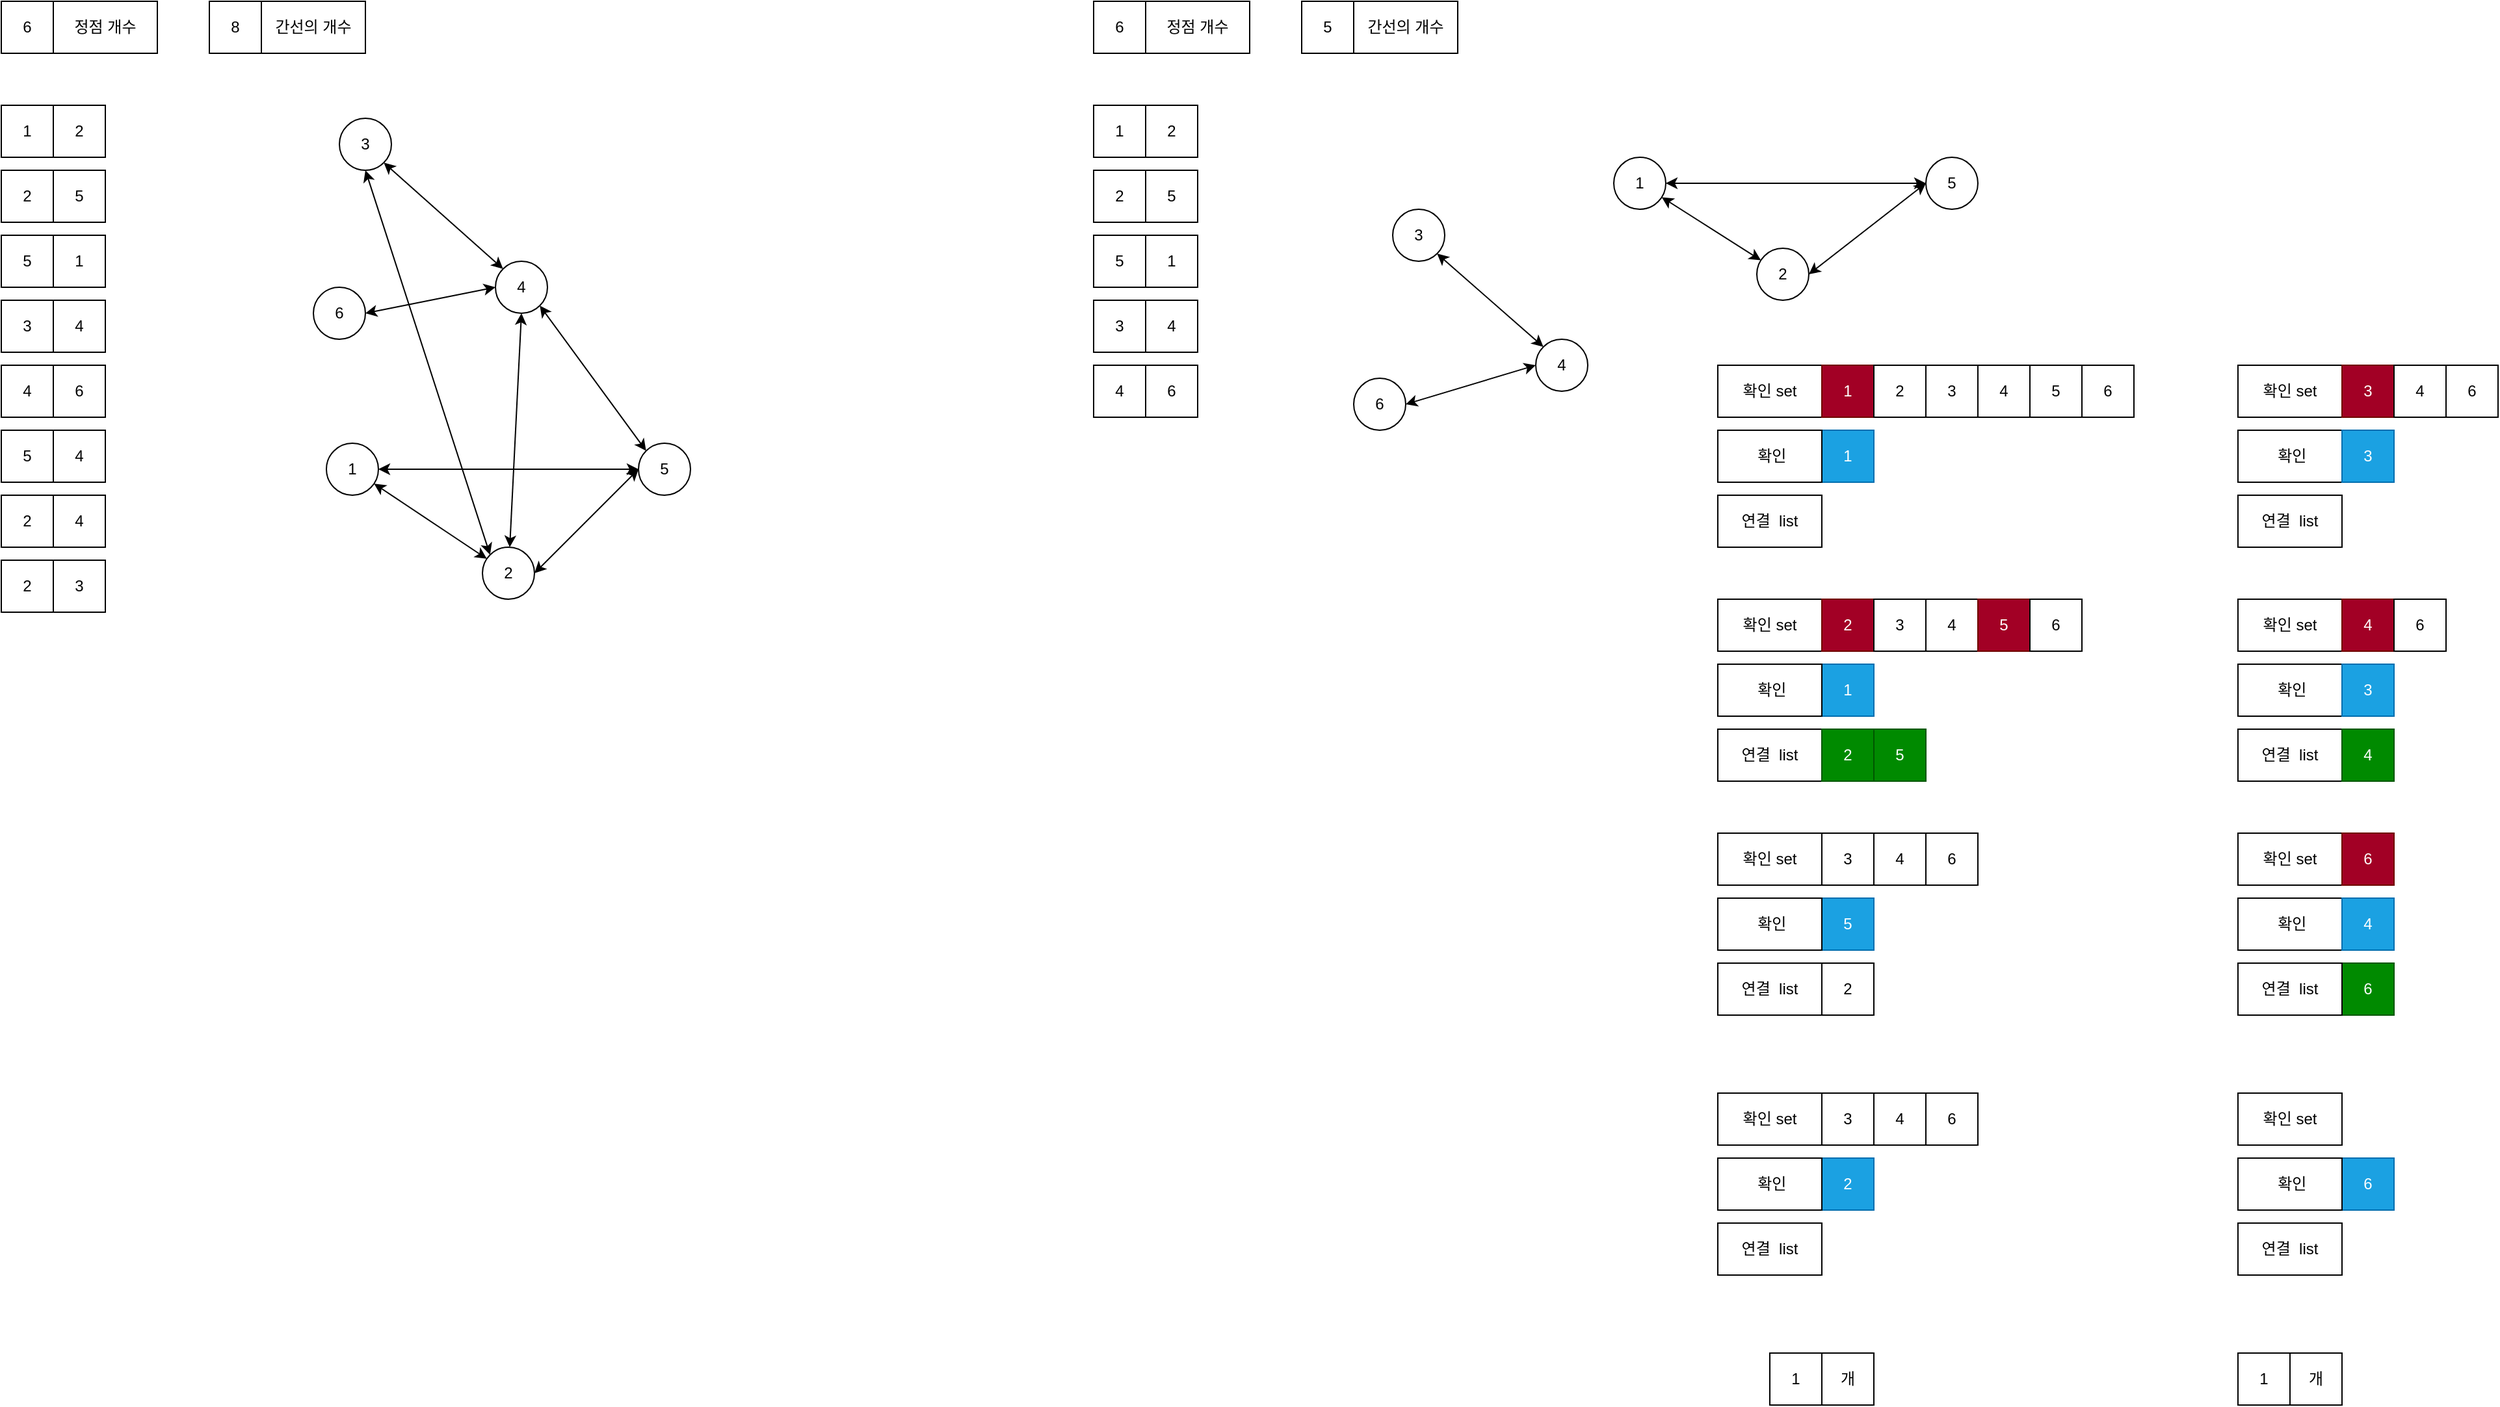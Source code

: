 <mxfile>
    <diagram id="RqT1h6AvmJLh9ri8MKhY" name="페이지-1">
        <mxGraphModel dx="1600" dy="764" grid="1" gridSize="10" guides="1" tooltips="1" connect="1" arrows="1" fold="1" page="1" pageScale="1" pageWidth="10000" pageHeight="10000" math="0" shadow="0">
            <root>
                <mxCell id="0"/>
                <mxCell id="1" parent="0"/>
                <mxCell id="KtsOz0l2Xd0DhDS9Fur0-1" value="6" style="rounded=0;whiteSpace=wrap;html=1;" parent="1" vertex="1">
                    <mxGeometry x="840" y="400" width="40" height="40" as="geometry"/>
                </mxCell>
                <mxCell id="KtsOz0l2Xd0DhDS9Fur0-2" value="정점 개수" style="rounded=0;whiteSpace=wrap;html=1;" parent="1" vertex="1">
                    <mxGeometry x="880" y="400" width="80" height="40" as="geometry"/>
                </mxCell>
                <mxCell id="KtsOz0l2Xd0DhDS9Fur0-3" value="5" style="rounded=0;whiteSpace=wrap;html=1;" parent="1" vertex="1">
                    <mxGeometry x="1000" y="400" width="40" height="40" as="geometry"/>
                </mxCell>
                <mxCell id="KtsOz0l2Xd0DhDS9Fur0-4" value="간선의 개수" style="rounded=0;whiteSpace=wrap;html=1;" parent="1" vertex="1">
                    <mxGeometry x="1040" y="400" width="80" height="40" as="geometry"/>
                </mxCell>
                <mxCell id="KtsOz0l2Xd0DhDS9Fur0-5" value="1" style="rounded=0;whiteSpace=wrap;html=1;" parent="1" vertex="1">
                    <mxGeometry x="840" y="480" width="40" height="40" as="geometry"/>
                </mxCell>
                <mxCell id="KtsOz0l2Xd0DhDS9Fur0-6" value="2" style="rounded=0;whiteSpace=wrap;html=1;" parent="1" vertex="1">
                    <mxGeometry x="880" y="480" width="40" height="40" as="geometry"/>
                </mxCell>
                <mxCell id="KtsOz0l2Xd0DhDS9Fur0-7" value="2" style="rounded=0;whiteSpace=wrap;html=1;" parent="1" vertex="1">
                    <mxGeometry x="840" y="530" width="40" height="40" as="geometry"/>
                </mxCell>
                <mxCell id="KtsOz0l2Xd0DhDS9Fur0-8" value="5" style="rounded=0;whiteSpace=wrap;html=1;" parent="1" vertex="1">
                    <mxGeometry x="880" y="530" width="40" height="40" as="geometry"/>
                </mxCell>
                <mxCell id="KtsOz0l2Xd0DhDS9Fur0-9" value="5" style="rounded=0;whiteSpace=wrap;html=1;" parent="1" vertex="1">
                    <mxGeometry x="840" y="580" width="40" height="40" as="geometry"/>
                </mxCell>
                <mxCell id="KtsOz0l2Xd0DhDS9Fur0-10" value="1" style="rounded=0;whiteSpace=wrap;html=1;" parent="1" vertex="1">
                    <mxGeometry x="880" y="580" width="40" height="40" as="geometry"/>
                </mxCell>
                <mxCell id="KtsOz0l2Xd0DhDS9Fur0-12" value="3" style="rounded=0;whiteSpace=wrap;html=1;" parent="1" vertex="1">
                    <mxGeometry x="840" y="630" width="40" height="40" as="geometry"/>
                </mxCell>
                <mxCell id="KtsOz0l2Xd0DhDS9Fur0-13" value="4" style="rounded=0;whiteSpace=wrap;html=1;" parent="1" vertex="1">
                    <mxGeometry x="880" y="630" width="40" height="40" as="geometry"/>
                </mxCell>
                <mxCell id="KtsOz0l2Xd0DhDS9Fur0-14" value="4" style="rounded=0;whiteSpace=wrap;html=1;" parent="1" vertex="1">
                    <mxGeometry x="840" y="680" width="40" height="40" as="geometry"/>
                </mxCell>
                <mxCell id="KtsOz0l2Xd0DhDS9Fur0-15" value="6" style="rounded=0;whiteSpace=wrap;html=1;" parent="1" vertex="1">
                    <mxGeometry x="880" y="680" width="40" height="40" as="geometry"/>
                </mxCell>
                <mxCell id="KtsOz0l2Xd0DhDS9Fur0-16" value="1" style="ellipse;whiteSpace=wrap;html=1;aspect=fixed;" parent="1" vertex="1">
                    <mxGeometry x="1240" y="520" width="40" height="40" as="geometry"/>
                </mxCell>
                <mxCell id="KtsOz0l2Xd0DhDS9Fur0-17" value="2" style="ellipse;whiteSpace=wrap;html=1;aspect=fixed;" parent="1" vertex="1">
                    <mxGeometry x="1350" y="590" width="40" height="40" as="geometry"/>
                </mxCell>
                <mxCell id="KtsOz0l2Xd0DhDS9Fur0-18" value="5" style="ellipse;whiteSpace=wrap;html=1;aspect=fixed;" parent="1" vertex="1">
                    <mxGeometry x="1480" y="520" width="40" height="40" as="geometry"/>
                </mxCell>
                <mxCell id="KtsOz0l2Xd0DhDS9Fur0-19" value="" style="endArrow=classic;startArrow=classic;html=1;entryX=0;entryY=0.5;entryDx=0;entryDy=0;exitX=1;exitY=0.5;exitDx=0;exitDy=0;" parent="1" source="KtsOz0l2Xd0DhDS9Fur0-17" target="KtsOz0l2Xd0DhDS9Fur0-18" edge="1">
                    <mxGeometry width="50" height="50" relative="1" as="geometry">
                        <mxPoint x="1230" y="660" as="sourcePoint"/>
                        <mxPoint x="1280" y="610" as="targetPoint"/>
                    </mxGeometry>
                </mxCell>
                <mxCell id="KtsOz0l2Xd0DhDS9Fur0-20" value="" style="endArrow=classic;startArrow=classic;html=1;" parent="1" source="KtsOz0l2Xd0DhDS9Fur0-16" target="KtsOz0l2Xd0DhDS9Fur0-17" edge="1">
                    <mxGeometry width="50" height="50" relative="1" as="geometry">
                        <mxPoint x="1410" y="550" as="sourcePoint"/>
                        <mxPoint x="1490" y="550" as="targetPoint"/>
                    </mxGeometry>
                </mxCell>
                <mxCell id="KtsOz0l2Xd0DhDS9Fur0-21" value="" style="endArrow=classic;startArrow=classic;html=1;exitX=1;exitY=0.5;exitDx=0;exitDy=0;entryX=0;entryY=0.5;entryDx=0;entryDy=0;" parent="1" source="KtsOz0l2Xd0DhDS9Fur0-16" target="KtsOz0l2Xd0DhDS9Fur0-18" edge="1">
                    <mxGeometry width="50" height="50" relative="1" as="geometry">
                        <mxPoint x="1279.832" y="567.416" as="sourcePoint"/>
                        <mxPoint x="1390.166" y="762.585" as="targetPoint"/>
                    </mxGeometry>
                </mxCell>
                <mxCell id="KtsOz0l2Xd0DhDS9Fur0-22" value="3" style="ellipse;whiteSpace=wrap;html=1;aspect=fixed;" parent="1" vertex="1">
                    <mxGeometry x="1070" y="560" width="40" height="40" as="geometry"/>
                </mxCell>
                <mxCell id="KtsOz0l2Xd0DhDS9Fur0-23" value="4" style="ellipse;whiteSpace=wrap;html=1;aspect=fixed;" parent="1" vertex="1">
                    <mxGeometry x="1180" y="660" width="40" height="40" as="geometry"/>
                </mxCell>
                <mxCell id="KtsOz0l2Xd0DhDS9Fur0-24" value="" style="endArrow=classic;startArrow=classic;html=1;exitX=1;exitY=1;exitDx=0;exitDy=0;entryX=0;entryY=0;entryDx=0;entryDy=0;" parent="1" source="KtsOz0l2Xd0DhDS9Fur0-22" target="KtsOz0l2Xd0DhDS9Fur0-23" edge="1">
                    <mxGeometry width="50" height="50" relative="1" as="geometry">
                        <mxPoint x="1150" y="600" as="sourcePoint"/>
                        <mxPoint x="1200" y="550" as="targetPoint"/>
                    </mxGeometry>
                </mxCell>
                <mxCell id="KtsOz0l2Xd0DhDS9Fur0-25" value="6" style="ellipse;whiteSpace=wrap;html=1;aspect=fixed;" parent="1" vertex="1">
                    <mxGeometry x="1040" y="690" width="40" height="40" as="geometry"/>
                </mxCell>
                <mxCell id="KtsOz0l2Xd0DhDS9Fur0-26" value="" style="endArrow=classic;startArrow=classic;html=1;exitX=1;exitY=0.5;exitDx=0;exitDy=0;entryX=0;entryY=0.5;entryDx=0;entryDy=0;" parent="1" source="KtsOz0l2Xd0DhDS9Fur0-25" target="KtsOz0l2Xd0DhDS9Fur0-23" edge="1">
                    <mxGeometry width="50" height="50" relative="1" as="geometry">
                        <mxPoint x="1124.142" y="604.142" as="sourcePoint"/>
                        <mxPoint x="1190" y="680" as="targetPoint"/>
                    </mxGeometry>
                </mxCell>
                <mxCell id="KtsOz0l2Xd0DhDS9Fur0-27" value="6" style="rounded=0;whiteSpace=wrap;html=1;" parent="1" vertex="1">
                    <mxGeometry y="400" width="40" height="40" as="geometry"/>
                </mxCell>
                <mxCell id="KtsOz0l2Xd0DhDS9Fur0-28" value="정점 개수" style="rounded=0;whiteSpace=wrap;html=1;" parent="1" vertex="1">
                    <mxGeometry x="40" y="400" width="80" height="40" as="geometry"/>
                </mxCell>
                <mxCell id="KtsOz0l2Xd0DhDS9Fur0-29" value="8" style="rounded=0;whiteSpace=wrap;html=1;" parent="1" vertex="1">
                    <mxGeometry x="160" y="400" width="40" height="40" as="geometry"/>
                </mxCell>
                <mxCell id="KtsOz0l2Xd0DhDS9Fur0-30" value="간선의 개수" style="rounded=0;whiteSpace=wrap;html=1;" parent="1" vertex="1">
                    <mxGeometry x="200" y="400" width="80" height="40" as="geometry"/>
                </mxCell>
                <mxCell id="KtsOz0l2Xd0DhDS9Fur0-31" value="1" style="rounded=0;whiteSpace=wrap;html=1;" parent="1" vertex="1">
                    <mxGeometry y="480" width="40" height="40" as="geometry"/>
                </mxCell>
                <mxCell id="KtsOz0l2Xd0DhDS9Fur0-32" value="2" style="rounded=0;whiteSpace=wrap;html=1;" parent="1" vertex="1">
                    <mxGeometry x="40" y="480" width="40" height="40" as="geometry"/>
                </mxCell>
                <mxCell id="KtsOz0l2Xd0DhDS9Fur0-33" value="2" style="rounded=0;whiteSpace=wrap;html=1;" parent="1" vertex="1">
                    <mxGeometry y="530" width="40" height="40" as="geometry"/>
                </mxCell>
                <mxCell id="KtsOz0l2Xd0DhDS9Fur0-34" value="5" style="rounded=0;whiteSpace=wrap;html=1;" parent="1" vertex="1">
                    <mxGeometry x="40" y="530" width="40" height="40" as="geometry"/>
                </mxCell>
                <mxCell id="KtsOz0l2Xd0DhDS9Fur0-35" value="5" style="rounded=0;whiteSpace=wrap;html=1;" parent="1" vertex="1">
                    <mxGeometry y="580" width="40" height="40" as="geometry"/>
                </mxCell>
                <mxCell id="KtsOz0l2Xd0DhDS9Fur0-36" value="1" style="rounded=0;whiteSpace=wrap;html=1;" parent="1" vertex="1">
                    <mxGeometry x="40" y="580" width="40" height="40" as="geometry"/>
                </mxCell>
                <mxCell id="KtsOz0l2Xd0DhDS9Fur0-37" value="3" style="rounded=0;whiteSpace=wrap;html=1;" parent="1" vertex="1">
                    <mxGeometry y="630" width="40" height="40" as="geometry"/>
                </mxCell>
                <mxCell id="KtsOz0l2Xd0DhDS9Fur0-38" value="4" style="rounded=0;whiteSpace=wrap;html=1;" parent="1" vertex="1">
                    <mxGeometry x="40" y="630" width="40" height="40" as="geometry"/>
                </mxCell>
                <mxCell id="KtsOz0l2Xd0DhDS9Fur0-39" value="4" style="rounded=0;whiteSpace=wrap;html=1;" parent="1" vertex="1">
                    <mxGeometry y="680" width="40" height="40" as="geometry"/>
                </mxCell>
                <mxCell id="KtsOz0l2Xd0DhDS9Fur0-40" value="6" style="rounded=0;whiteSpace=wrap;html=1;" parent="1" vertex="1">
                    <mxGeometry x="40" y="680" width="40" height="40" as="geometry"/>
                </mxCell>
                <mxCell id="KtsOz0l2Xd0DhDS9Fur0-41" value="1" style="ellipse;whiteSpace=wrap;html=1;aspect=fixed;" parent="1" vertex="1">
                    <mxGeometry x="250" y="740" width="40" height="40" as="geometry"/>
                </mxCell>
                <mxCell id="KtsOz0l2Xd0DhDS9Fur0-42" value="2" style="ellipse;whiteSpace=wrap;html=1;aspect=fixed;" parent="1" vertex="1">
                    <mxGeometry x="370" y="820" width="40" height="40" as="geometry"/>
                </mxCell>
                <mxCell id="KtsOz0l2Xd0DhDS9Fur0-43" value="5" style="ellipse;whiteSpace=wrap;html=1;aspect=fixed;" parent="1" vertex="1">
                    <mxGeometry x="490" y="740" width="40" height="40" as="geometry"/>
                </mxCell>
                <mxCell id="KtsOz0l2Xd0DhDS9Fur0-44" value="" style="endArrow=classic;startArrow=classic;html=1;entryX=0;entryY=0.5;entryDx=0;entryDy=0;exitX=1;exitY=0.5;exitDx=0;exitDy=0;" parent="1" source="KtsOz0l2Xd0DhDS9Fur0-42" target="KtsOz0l2Xd0DhDS9Fur0-43" edge="1">
                    <mxGeometry width="50" height="50" relative="1" as="geometry">
                        <mxPoint x="240" y="880" as="sourcePoint"/>
                        <mxPoint x="290" y="830" as="targetPoint"/>
                    </mxGeometry>
                </mxCell>
                <mxCell id="KtsOz0l2Xd0DhDS9Fur0-45" value="" style="endArrow=classic;startArrow=classic;html=1;" parent="1" source="KtsOz0l2Xd0DhDS9Fur0-41" target="KtsOz0l2Xd0DhDS9Fur0-42" edge="1">
                    <mxGeometry width="50" height="50" relative="1" as="geometry">
                        <mxPoint x="420" y="770" as="sourcePoint"/>
                        <mxPoint x="500" y="770" as="targetPoint"/>
                    </mxGeometry>
                </mxCell>
                <mxCell id="KtsOz0l2Xd0DhDS9Fur0-46" value="" style="endArrow=classic;startArrow=classic;html=1;exitX=1;exitY=0.5;exitDx=0;exitDy=0;entryX=0;entryY=0.5;entryDx=0;entryDy=0;" parent="1" source="KtsOz0l2Xd0DhDS9Fur0-41" target="KtsOz0l2Xd0DhDS9Fur0-43" edge="1">
                    <mxGeometry width="50" height="50" relative="1" as="geometry">
                        <mxPoint x="289.832" y="787.416" as="sourcePoint"/>
                        <mxPoint x="400.166" y="982.585" as="targetPoint"/>
                    </mxGeometry>
                </mxCell>
                <mxCell id="KtsOz0l2Xd0DhDS9Fur0-47" value="3" style="ellipse;whiteSpace=wrap;html=1;aspect=fixed;" parent="1" vertex="1">
                    <mxGeometry x="260" y="490" width="40" height="40" as="geometry"/>
                </mxCell>
                <mxCell id="KtsOz0l2Xd0DhDS9Fur0-48" value="4" style="ellipse;whiteSpace=wrap;html=1;aspect=fixed;" parent="1" vertex="1">
                    <mxGeometry x="380" y="600" width="40" height="40" as="geometry"/>
                </mxCell>
                <mxCell id="KtsOz0l2Xd0DhDS9Fur0-49" value="" style="endArrow=classic;startArrow=classic;html=1;exitX=1;exitY=1;exitDx=0;exitDy=0;entryX=0;entryY=0;entryDx=0;entryDy=0;" parent="1" source="KtsOz0l2Xd0DhDS9Fur0-47" target="KtsOz0l2Xd0DhDS9Fur0-48" edge="1">
                    <mxGeometry width="50" height="50" relative="1" as="geometry">
                        <mxPoint x="340" y="530" as="sourcePoint"/>
                        <mxPoint x="390" y="480" as="targetPoint"/>
                    </mxGeometry>
                </mxCell>
                <mxCell id="KtsOz0l2Xd0DhDS9Fur0-50" value="6" style="ellipse;whiteSpace=wrap;html=1;aspect=fixed;" parent="1" vertex="1">
                    <mxGeometry x="240" y="620" width="40" height="40" as="geometry"/>
                </mxCell>
                <mxCell id="KtsOz0l2Xd0DhDS9Fur0-51" value="" style="endArrow=classic;startArrow=classic;html=1;exitX=1;exitY=0.5;exitDx=0;exitDy=0;entryX=0;entryY=0.5;entryDx=0;entryDy=0;" parent="1" source="KtsOz0l2Xd0DhDS9Fur0-50" target="KtsOz0l2Xd0DhDS9Fur0-48" edge="1">
                    <mxGeometry width="50" height="50" relative="1" as="geometry">
                        <mxPoint x="314.142" y="534.142" as="sourcePoint"/>
                        <mxPoint x="380" y="610" as="targetPoint"/>
                    </mxGeometry>
                </mxCell>
                <mxCell id="KtsOz0l2Xd0DhDS9Fur0-52" value="5" style="rounded=0;whiteSpace=wrap;html=1;" parent="1" vertex="1">
                    <mxGeometry y="730" width="40" height="40" as="geometry"/>
                </mxCell>
                <mxCell id="KtsOz0l2Xd0DhDS9Fur0-53" value="4" style="rounded=0;whiteSpace=wrap;html=1;" parent="1" vertex="1">
                    <mxGeometry x="40" y="730" width="40" height="40" as="geometry"/>
                </mxCell>
                <mxCell id="KtsOz0l2Xd0DhDS9Fur0-54" value="2" style="rounded=0;whiteSpace=wrap;html=1;" parent="1" vertex="1">
                    <mxGeometry y="780" width="40" height="40" as="geometry"/>
                </mxCell>
                <mxCell id="KtsOz0l2Xd0DhDS9Fur0-55" value="4" style="rounded=0;whiteSpace=wrap;html=1;" parent="1" vertex="1">
                    <mxGeometry x="40" y="780" width="40" height="40" as="geometry"/>
                </mxCell>
                <mxCell id="KtsOz0l2Xd0DhDS9Fur0-56" value="2" style="rounded=0;whiteSpace=wrap;html=1;" parent="1" vertex="1">
                    <mxGeometry y="830" width="40" height="40" as="geometry"/>
                </mxCell>
                <mxCell id="KtsOz0l2Xd0DhDS9Fur0-57" value="3" style="rounded=0;whiteSpace=wrap;html=1;" parent="1" vertex="1">
                    <mxGeometry x="40" y="830" width="40" height="40" as="geometry"/>
                </mxCell>
                <mxCell id="KtsOz0l2Xd0DhDS9Fur0-58" value="" style="endArrow=classic;startArrow=classic;html=1;exitX=1;exitY=1;exitDx=0;exitDy=0;entryX=0;entryY=0;entryDx=0;entryDy=0;" parent="1" source="KtsOz0l2Xd0DhDS9Fur0-48" target="KtsOz0l2Xd0DhDS9Fur0-43" edge="1">
                    <mxGeometry width="50" height="50" relative="1" as="geometry">
                        <mxPoint x="420" y="720" as="sourcePoint"/>
                        <mxPoint x="470" y="670" as="targetPoint"/>
                    </mxGeometry>
                </mxCell>
                <mxCell id="KtsOz0l2Xd0DhDS9Fur0-59" value="" style="endArrow=classic;startArrow=classic;html=1;exitX=0.5;exitY=1;exitDx=0;exitDy=0;" parent="1" source="KtsOz0l2Xd0DhDS9Fur0-48" target="KtsOz0l2Xd0DhDS9Fur0-42" edge="1">
                    <mxGeometry width="50" height="50" relative="1" as="geometry">
                        <mxPoint x="414.142" y="634.142" as="sourcePoint"/>
                        <mxPoint x="505.858" y="755.858" as="targetPoint"/>
                    </mxGeometry>
                </mxCell>
                <mxCell id="KtsOz0l2Xd0DhDS9Fur0-60" value="" style="endArrow=classic;startArrow=classic;html=1;exitX=0.5;exitY=1;exitDx=0;exitDy=0;entryX=0;entryY=0;entryDx=0;entryDy=0;" parent="1" source="KtsOz0l2Xd0DhDS9Fur0-47" target="KtsOz0l2Xd0DhDS9Fur0-42" edge="1">
                    <mxGeometry width="50" height="50" relative="1" as="geometry">
                        <mxPoint x="400" y="640.0" as="sourcePoint"/>
                        <mxPoint x="390.964" y="820.023" as="targetPoint"/>
                    </mxGeometry>
                </mxCell>
                <mxCell id="3" value="확인 set" style="rounded=0;whiteSpace=wrap;html=1;" vertex="1" parent="1">
                    <mxGeometry x="1320" y="680" width="80" height="40" as="geometry"/>
                </mxCell>
                <mxCell id="5" value="1" style="rounded=0;whiteSpace=wrap;html=1;fillColor=#a20025;strokeColor=#6F0000;fontColor=#ffffff;" vertex="1" parent="1">
                    <mxGeometry x="1400" y="680" width="40" height="40" as="geometry"/>
                </mxCell>
                <mxCell id="6" value="2" style="rounded=0;whiteSpace=wrap;html=1;" vertex="1" parent="1">
                    <mxGeometry x="1440" y="680" width="40" height="40" as="geometry"/>
                </mxCell>
                <mxCell id="7" value="3" style="rounded=0;whiteSpace=wrap;html=1;" vertex="1" parent="1">
                    <mxGeometry x="1480" y="680" width="40" height="40" as="geometry"/>
                </mxCell>
                <mxCell id="8" value="4" style="rounded=0;whiteSpace=wrap;html=1;" vertex="1" parent="1">
                    <mxGeometry x="1520" y="680" width="40" height="40" as="geometry"/>
                </mxCell>
                <mxCell id="9" value="5" style="rounded=0;whiteSpace=wrap;html=1;" vertex="1" parent="1">
                    <mxGeometry x="1560" y="680" width="40" height="40" as="geometry"/>
                </mxCell>
                <mxCell id="10" value="6" style="rounded=0;whiteSpace=wrap;html=1;" vertex="1" parent="1">
                    <mxGeometry x="1600" y="680" width="40" height="40" as="geometry"/>
                </mxCell>
                <mxCell id="12" value="확인 set" style="rounded=0;whiteSpace=wrap;html=1;" vertex="1" parent="1">
                    <mxGeometry x="1320" y="860" width="80" height="40" as="geometry"/>
                </mxCell>
                <mxCell id="14" value="2" style="rounded=0;whiteSpace=wrap;html=1;fillColor=#a20025;strokeColor=#6F0000;fontColor=#ffffff;" vertex="1" parent="1">
                    <mxGeometry x="1400" y="860" width="40" height="40" as="geometry"/>
                </mxCell>
                <mxCell id="15" value="3" style="rounded=0;whiteSpace=wrap;html=1;" vertex="1" parent="1">
                    <mxGeometry x="1440" y="860" width="40" height="40" as="geometry"/>
                </mxCell>
                <mxCell id="16" value="4" style="rounded=0;whiteSpace=wrap;html=1;" vertex="1" parent="1">
                    <mxGeometry x="1480" y="860" width="40" height="40" as="geometry"/>
                </mxCell>
                <mxCell id="17" value="5" style="rounded=0;whiteSpace=wrap;html=1;fillColor=#a20025;strokeColor=#6F0000;fontColor=#ffffff;" vertex="1" parent="1">
                    <mxGeometry x="1520" y="860" width="40" height="40" as="geometry"/>
                </mxCell>
                <mxCell id="18" value="6" style="rounded=0;whiteSpace=wrap;html=1;" vertex="1" parent="1">
                    <mxGeometry x="1560" y="860" width="40" height="40" as="geometry"/>
                </mxCell>
                <mxCell id="19" value="1" style="rounded=0;whiteSpace=wrap;html=1;fillColor=#1ba1e2;strokeColor=#006EAF;fontColor=#ffffff;" vertex="1" parent="1">
                    <mxGeometry x="1400" y="910" width="40" height="40" as="geometry"/>
                </mxCell>
                <mxCell id="20" value="연결&amp;nbsp; list" style="rounded=0;whiteSpace=wrap;html=1;" vertex="1" parent="1">
                    <mxGeometry x="1320" y="960" width="80" height="40" as="geometry"/>
                </mxCell>
                <mxCell id="21" value="2" style="rounded=0;whiteSpace=wrap;html=1;fillColor=#008a00;strokeColor=#005700;fontColor=#ffffff;" vertex="1" parent="1">
                    <mxGeometry x="1400" y="960" width="40" height="40" as="geometry"/>
                </mxCell>
                <mxCell id="22" value="5" style="rounded=0;whiteSpace=wrap;html=1;fillColor=#008a00;strokeColor=#005700;fontColor=#ffffff;" vertex="1" parent="1">
                    <mxGeometry x="1440" y="960" width="40" height="40" as="geometry"/>
                </mxCell>
                <mxCell id="23" value="&amp;nbsp;확인" style="rounded=0;whiteSpace=wrap;html=1;" vertex="1" parent="1">
                    <mxGeometry x="1320" y="910" width="80" height="40" as="geometry"/>
                </mxCell>
                <mxCell id="25" value="확인 set" style="rounded=0;whiteSpace=wrap;html=1;" vertex="1" parent="1">
                    <mxGeometry x="1320" y="1040" width="80" height="40" as="geometry"/>
                </mxCell>
                <mxCell id="27" value="3" style="rounded=0;whiteSpace=wrap;html=1;" vertex="1" parent="1">
                    <mxGeometry x="1400" y="1040" width="40" height="40" as="geometry"/>
                </mxCell>
                <mxCell id="28" value="4" style="rounded=0;whiteSpace=wrap;html=1;" vertex="1" parent="1">
                    <mxGeometry x="1440" y="1040" width="40" height="40" as="geometry"/>
                </mxCell>
                <mxCell id="30" value="6" style="rounded=0;whiteSpace=wrap;html=1;" vertex="1" parent="1">
                    <mxGeometry x="1480" y="1040" width="40" height="40" as="geometry"/>
                </mxCell>
                <mxCell id="31" value="5" style="rounded=0;whiteSpace=wrap;html=1;fillColor=#1ba1e2;strokeColor=#006EAF;fontColor=#ffffff;" vertex="1" parent="1">
                    <mxGeometry x="1400" y="1090" width="40" height="40" as="geometry"/>
                </mxCell>
                <mxCell id="32" value="연결&amp;nbsp; list" style="rounded=0;whiteSpace=wrap;html=1;" vertex="1" parent="1">
                    <mxGeometry x="1320" y="1140" width="80" height="40" as="geometry"/>
                </mxCell>
                <mxCell id="33" value="2" style="rounded=0;whiteSpace=wrap;html=1;" vertex="1" parent="1">
                    <mxGeometry x="1400" y="1140" width="40" height="40" as="geometry"/>
                </mxCell>
                <mxCell id="35" value="&amp;nbsp;확인" style="rounded=0;whiteSpace=wrap;html=1;" vertex="1" parent="1">
                    <mxGeometry x="1320" y="1090" width="80" height="40" as="geometry"/>
                </mxCell>
                <mxCell id="36" value="확인 set" style="rounded=0;whiteSpace=wrap;html=1;" vertex="1" parent="1">
                    <mxGeometry x="1320" y="1240" width="80" height="40" as="geometry"/>
                </mxCell>
                <mxCell id="37" value="3" style="rounded=0;whiteSpace=wrap;html=1;" vertex="1" parent="1">
                    <mxGeometry x="1400" y="1240" width="40" height="40" as="geometry"/>
                </mxCell>
                <mxCell id="38" value="4" style="rounded=0;whiteSpace=wrap;html=1;" vertex="1" parent="1">
                    <mxGeometry x="1440" y="1240" width="40" height="40" as="geometry"/>
                </mxCell>
                <mxCell id="39" value="6" style="rounded=0;whiteSpace=wrap;html=1;" vertex="1" parent="1">
                    <mxGeometry x="1480" y="1240" width="40" height="40" as="geometry"/>
                </mxCell>
                <mxCell id="41" value="연결&amp;nbsp; list" style="rounded=0;whiteSpace=wrap;html=1;" vertex="1" parent="1">
                    <mxGeometry x="1320" y="1340" width="80" height="40" as="geometry"/>
                </mxCell>
                <mxCell id="42" value="2" style="rounded=0;whiteSpace=wrap;html=1;fillColor=#1ba1e2;strokeColor=#006EAF;fontColor=#ffffff;" vertex="1" parent="1">
                    <mxGeometry x="1400" y="1290" width="40" height="40" as="geometry"/>
                </mxCell>
                <mxCell id="43" value="&amp;nbsp;확인" style="rounded=0;whiteSpace=wrap;html=1;" vertex="1" parent="1">
                    <mxGeometry x="1320" y="1290" width="80" height="40" as="geometry"/>
                </mxCell>
                <mxCell id="44" value="1" style="rounded=0;whiteSpace=wrap;html=1;" vertex="1" parent="1">
                    <mxGeometry x="1360" y="1440" width="40" height="40" as="geometry"/>
                </mxCell>
                <mxCell id="45" value="개" style="rounded=0;whiteSpace=wrap;html=1;" vertex="1" parent="1">
                    <mxGeometry x="1400" y="1440" width="40" height="40" as="geometry"/>
                </mxCell>
                <mxCell id="46" value="확인 set" style="rounded=0;whiteSpace=wrap;html=1;" vertex="1" parent="1">
                    <mxGeometry x="1720" y="680" width="80" height="40" as="geometry"/>
                </mxCell>
                <mxCell id="47" value="3" style="rounded=0;whiteSpace=wrap;html=1;fillColor=#a20025;strokeColor=#6F0000;fontColor=#ffffff;" vertex="1" parent="1">
                    <mxGeometry x="1800" y="680" width="40" height="40" as="geometry"/>
                </mxCell>
                <mxCell id="48" value="4" style="rounded=0;whiteSpace=wrap;html=1;" vertex="1" parent="1">
                    <mxGeometry x="1840" y="680" width="40" height="40" as="geometry"/>
                </mxCell>
                <mxCell id="49" value="6" style="rounded=0;whiteSpace=wrap;html=1;" vertex="1" parent="1">
                    <mxGeometry x="1880" y="680" width="40" height="40" as="geometry"/>
                </mxCell>
                <mxCell id="50" value="연결&amp;nbsp; list" style="rounded=0;whiteSpace=wrap;html=1;" vertex="1" parent="1">
                    <mxGeometry x="1720" y="780" width="80" height="40" as="geometry"/>
                </mxCell>
                <mxCell id="52" value="&amp;nbsp;확인" style="rounded=0;whiteSpace=wrap;html=1;" vertex="1" parent="1">
                    <mxGeometry x="1720" y="730" width="80" height="40" as="geometry"/>
                </mxCell>
                <mxCell id="53" value="3" style="rounded=0;whiteSpace=wrap;html=1;fillColor=#1ba1e2;strokeColor=#006EAF;fontColor=#ffffff;" vertex="1" parent="1">
                    <mxGeometry x="1800" y="730" width="40" height="40" as="geometry"/>
                </mxCell>
                <mxCell id="55" value="1" style="rounded=0;whiteSpace=wrap;html=1;fillColor=#1ba1e2;strokeColor=#006EAF;fontColor=#ffffff;" vertex="1" parent="1">
                    <mxGeometry x="1400" y="730" width="40" height="40" as="geometry"/>
                </mxCell>
                <mxCell id="56" value="연결&amp;nbsp; list" style="rounded=0;whiteSpace=wrap;html=1;" vertex="1" parent="1">
                    <mxGeometry x="1320" y="780" width="80" height="40" as="geometry"/>
                </mxCell>
                <mxCell id="59" value="&amp;nbsp;확인" style="rounded=0;whiteSpace=wrap;html=1;" vertex="1" parent="1">
                    <mxGeometry x="1320" y="730" width="80" height="40" as="geometry"/>
                </mxCell>
                <mxCell id="60" value="확인 set" style="rounded=0;whiteSpace=wrap;html=1;" vertex="1" parent="1">
                    <mxGeometry x="1720" y="860" width="80" height="40" as="geometry"/>
                </mxCell>
                <mxCell id="62" value="4" style="rounded=0;whiteSpace=wrap;html=1;fillColor=#a20025;strokeColor=#6F0000;fontColor=#ffffff;" vertex="1" parent="1">
                    <mxGeometry x="1800" y="860" width="40" height="40" as="geometry"/>
                </mxCell>
                <mxCell id="63" value="6" style="rounded=0;whiteSpace=wrap;html=1;" vertex="1" parent="1">
                    <mxGeometry x="1840" y="860" width="40" height="40" as="geometry"/>
                </mxCell>
                <mxCell id="64" value="연결&amp;nbsp; list" style="rounded=0;whiteSpace=wrap;html=1;" vertex="1" parent="1">
                    <mxGeometry x="1720" y="960" width="80" height="40" as="geometry"/>
                </mxCell>
                <mxCell id="65" value="&amp;nbsp;확인" style="rounded=0;whiteSpace=wrap;html=1;" vertex="1" parent="1">
                    <mxGeometry x="1720" y="910" width="80" height="40" as="geometry"/>
                </mxCell>
                <mxCell id="66" value="3" style="rounded=0;whiteSpace=wrap;html=1;fillColor=#1ba1e2;strokeColor=#006EAF;fontColor=#ffffff;" vertex="1" parent="1">
                    <mxGeometry x="1800" y="910" width="40" height="40" as="geometry"/>
                </mxCell>
                <mxCell id="67" value="4" style="rounded=0;whiteSpace=wrap;html=1;fillColor=#008a00;strokeColor=#005700;fontColor=#ffffff;" vertex="1" parent="1">
                    <mxGeometry x="1800" y="960" width="40" height="40" as="geometry"/>
                </mxCell>
                <mxCell id="68" value="확인 set" style="rounded=0;whiteSpace=wrap;html=1;" vertex="1" parent="1">
                    <mxGeometry x="1720" y="1040" width="80" height="40" as="geometry"/>
                </mxCell>
                <mxCell id="70" value="6" style="rounded=0;whiteSpace=wrap;html=1;fillColor=#008a00;strokeColor=#005700;fontColor=#ffffff;" vertex="1" parent="1">
                    <mxGeometry x="1800" y="1140" width="40" height="40" as="geometry"/>
                </mxCell>
                <mxCell id="71" value="연결&amp;nbsp; list" style="rounded=0;whiteSpace=wrap;html=1;" vertex="1" parent="1">
                    <mxGeometry x="1720" y="1140" width="80" height="40" as="geometry"/>
                </mxCell>
                <mxCell id="72" value="&amp;nbsp;확인" style="rounded=0;whiteSpace=wrap;html=1;" vertex="1" parent="1">
                    <mxGeometry x="1720" y="1090" width="80" height="40" as="geometry"/>
                </mxCell>
                <mxCell id="74" value="4" style="rounded=0;whiteSpace=wrap;html=1;fillColor=#1ba1e2;strokeColor=#006EAF;fontColor=#ffffff;" vertex="1" parent="1">
                    <mxGeometry x="1800" y="1090" width="40" height="40" as="geometry"/>
                </mxCell>
                <mxCell id="75" value="6" style="rounded=0;whiteSpace=wrap;html=1;fillColor=#a20025;strokeColor=#6F0000;fontColor=#ffffff;" vertex="1" parent="1">
                    <mxGeometry x="1800" y="1040" width="40" height="40" as="geometry"/>
                </mxCell>
                <mxCell id="76" value="확인 set" style="rounded=0;whiteSpace=wrap;html=1;" vertex="1" parent="1">
                    <mxGeometry x="1720" y="1240" width="80" height="40" as="geometry"/>
                </mxCell>
                <mxCell id="77" value="6" style="rounded=0;whiteSpace=wrap;html=1;fillColor=#1ba1e2;strokeColor=#006EAF;fontColor=#ffffff;" vertex="1" parent="1">
                    <mxGeometry x="1800" y="1290" width="40" height="40" as="geometry"/>
                </mxCell>
                <mxCell id="78" value="연결&amp;nbsp; list" style="rounded=0;whiteSpace=wrap;html=1;" vertex="1" parent="1">
                    <mxGeometry x="1720" y="1340" width="80" height="40" as="geometry"/>
                </mxCell>
                <mxCell id="79" value="&amp;nbsp;확인" style="rounded=0;whiteSpace=wrap;html=1;" vertex="1" parent="1">
                    <mxGeometry x="1720" y="1290" width="80" height="40" as="geometry"/>
                </mxCell>
                <mxCell id="82" value="1" style="rounded=0;whiteSpace=wrap;html=1;" vertex="1" parent="1">
                    <mxGeometry x="1720" y="1440" width="40" height="40" as="geometry"/>
                </mxCell>
                <mxCell id="83" value="개" style="rounded=0;whiteSpace=wrap;html=1;" vertex="1" parent="1">
                    <mxGeometry x="1760" y="1440" width="40" height="40" as="geometry"/>
                </mxCell>
            </root>
        </mxGraphModel>
    </diagram>
</mxfile>